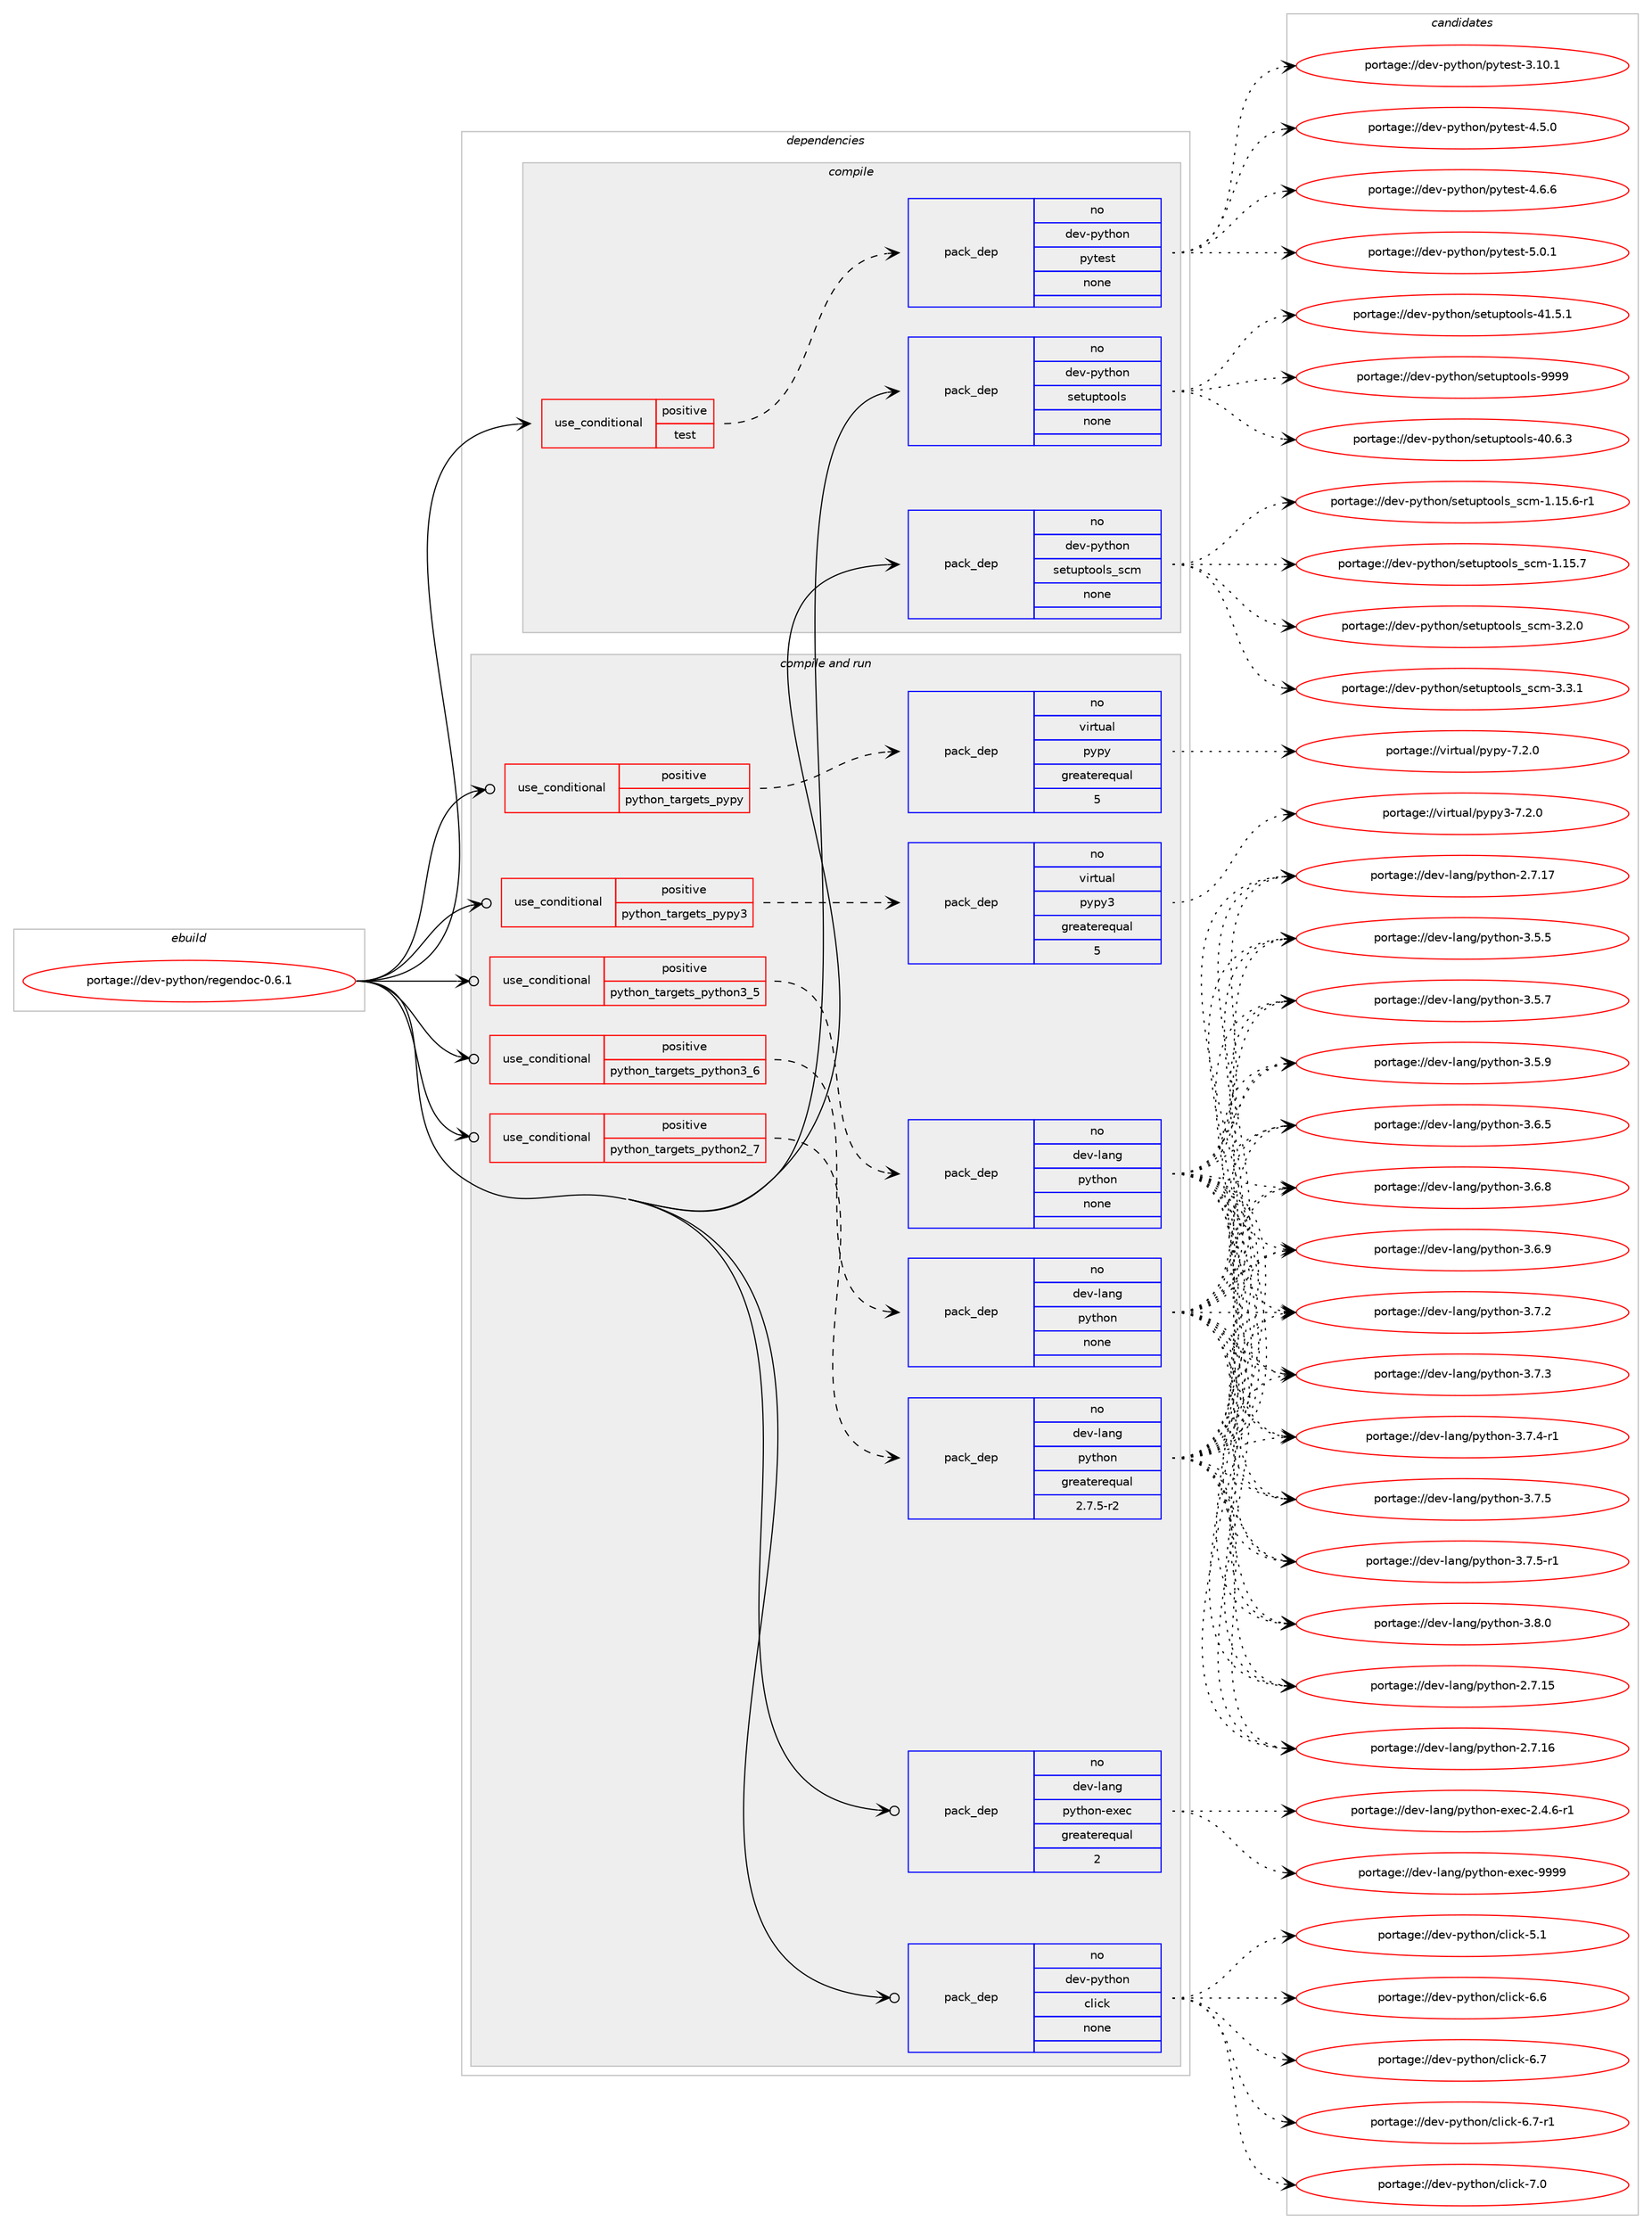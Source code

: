 digraph prolog {

# *************
# Graph options
# *************

newrank=true;
concentrate=true;
compound=true;
graph [rankdir=LR,fontname=Helvetica,fontsize=10,ranksep=1.5];#, ranksep=2.5, nodesep=0.2];
edge  [arrowhead=vee];
node  [fontname=Helvetica,fontsize=10];

# **********
# The ebuild
# **********

subgraph cluster_leftcol {
color=gray;
rank=same;
label=<<i>ebuild</i>>;
id [label="portage://dev-python/regendoc-0.6.1", color=red, width=4, href="../dev-python/regendoc-0.6.1.svg"];
}

# ****************
# The dependencies
# ****************

subgraph cluster_midcol {
color=gray;
label=<<i>dependencies</i>>;
subgraph cluster_compile {
fillcolor="#eeeeee";
style=filled;
label=<<i>compile</i>>;
subgraph cond37844 {
dependency169919 [label=<<TABLE BORDER="0" CELLBORDER="1" CELLSPACING="0" CELLPADDING="4"><TR><TD ROWSPAN="3" CELLPADDING="10">use_conditional</TD></TR><TR><TD>positive</TD></TR><TR><TD>test</TD></TR></TABLE>>, shape=none, color=red];
subgraph pack128674 {
dependency169920 [label=<<TABLE BORDER="0" CELLBORDER="1" CELLSPACING="0" CELLPADDING="4" WIDTH="220"><TR><TD ROWSPAN="6" CELLPADDING="30">pack_dep</TD></TR><TR><TD WIDTH="110">no</TD></TR><TR><TD>dev-python</TD></TR><TR><TD>pytest</TD></TR><TR><TD>none</TD></TR><TR><TD></TD></TR></TABLE>>, shape=none, color=blue];
}
dependency169919:e -> dependency169920:w [weight=20,style="dashed",arrowhead="vee"];
}
id:e -> dependency169919:w [weight=20,style="solid",arrowhead="vee"];
subgraph pack128675 {
dependency169921 [label=<<TABLE BORDER="0" CELLBORDER="1" CELLSPACING="0" CELLPADDING="4" WIDTH="220"><TR><TD ROWSPAN="6" CELLPADDING="30">pack_dep</TD></TR><TR><TD WIDTH="110">no</TD></TR><TR><TD>dev-python</TD></TR><TR><TD>setuptools</TD></TR><TR><TD>none</TD></TR><TR><TD></TD></TR></TABLE>>, shape=none, color=blue];
}
id:e -> dependency169921:w [weight=20,style="solid",arrowhead="vee"];
subgraph pack128676 {
dependency169922 [label=<<TABLE BORDER="0" CELLBORDER="1" CELLSPACING="0" CELLPADDING="4" WIDTH="220"><TR><TD ROWSPAN="6" CELLPADDING="30">pack_dep</TD></TR><TR><TD WIDTH="110">no</TD></TR><TR><TD>dev-python</TD></TR><TR><TD>setuptools_scm</TD></TR><TR><TD>none</TD></TR><TR><TD></TD></TR></TABLE>>, shape=none, color=blue];
}
id:e -> dependency169922:w [weight=20,style="solid",arrowhead="vee"];
}
subgraph cluster_compileandrun {
fillcolor="#eeeeee";
style=filled;
label=<<i>compile and run</i>>;
subgraph cond37845 {
dependency169923 [label=<<TABLE BORDER="0" CELLBORDER="1" CELLSPACING="0" CELLPADDING="4"><TR><TD ROWSPAN="3" CELLPADDING="10">use_conditional</TD></TR><TR><TD>positive</TD></TR><TR><TD>python_targets_pypy</TD></TR></TABLE>>, shape=none, color=red];
subgraph pack128677 {
dependency169924 [label=<<TABLE BORDER="0" CELLBORDER="1" CELLSPACING="0" CELLPADDING="4" WIDTH="220"><TR><TD ROWSPAN="6" CELLPADDING="30">pack_dep</TD></TR><TR><TD WIDTH="110">no</TD></TR><TR><TD>virtual</TD></TR><TR><TD>pypy</TD></TR><TR><TD>greaterequal</TD></TR><TR><TD>5</TD></TR></TABLE>>, shape=none, color=blue];
}
dependency169923:e -> dependency169924:w [weight=20,style="dashed",arrowhead="vee"];
}
id:e -> dependency169923:w [weight=20,style="solid",arrowhead="odotvee"];
subgraph cond37846 {
dependency169925 [label=<<TABLE BORDER="0" CELLBORDER="1" CELLSPACING="0" CELLPADDING="4"><TR><TD ROWSPAN="3" CELLPADDING="10">use_conditional</TD></TR><TR><TD>positive</TD></TR><TR><TD>python_targets_pypy3</TD></TR></TABLE>>, shape=none, color=red];
subgraph pack128678 {
dependency169926 [label=<<TABLE BORDER="0" CELLBORDER="1" CELLSPACING="0" CELLPADDING="4" WIDTH="220"><TR><TD ROWSPAN="6" CELLPADDING="30">pack_dep</TD></TR><TR><TD WIDTH="110">no</TD></TR><TR><TD>virtual</TD></TR><TR><TD>pypy3</TD></TR><TR><TD>greaterequal</TD></TR><TR><TD>5</TD></TR></TABLE>>, shape=none, color=blue];
}
dependency169925:e -> dependency169926:w [weight=20,style="dashed",arrowhead="vee"];
}
id:e -> dependency169925:w [weight=20,style="solid",arrowhead="odotvee"];
subgraph cond37847 {
dependency169927 [label=<<TABLE BORDER="0" CELLBORDER="1" CELLSPACING="0" CELLPADDING="4"><TR><TD ROWSPAN="3" CELLPADDING="10">use_conditional</TD></TR><TR><TD>positive</TD></TR><TR><TD>python_targets_python2_7</TD></TR></TABLE>>, shape=none, color=red];
subgraph pack128679 {
dependency169928 [label=<<TABLE BORDER="0" CELLBORDER="1" CELLSPACING="0" CELLPADDING="4" WIDTH="220"><TR><TD ROWSPAN="6" CELLPADDING="30">pack_dep</TD></TR><TR><TD WIDTH="110">no</TD></TR><TR><TD>dev-lang</TD></TR><TR><TD>python</TD></TR><TR><TD>greaterequal</TD></TR><TR><TD>2.7.5-r2</TD></TR></TABLE>>, shape=none, color=blue];
}
dependency169927:e -> dependency169928:w [weight=20,style="dashed",arrowhead="vee"];
}
id:e -> dependency169927:w [weight=20,style="solid",arrowhead="odotvee"];
subgraph cond37848 {
dependency169929 [label=<<TABLE BORDER="0" CELLBORDER="1" CELLSPACING="0" CELLPADDING="4"><TR><TD ROWSPAN="3" CELLPADDING="10">use_conditional</TD></TR><TR><TD>positive</TD></TR><TR><TD>python_targets_python3_5</TD></TR></TABLE>>, shape=none, color=red];
subgraph pack128680 {
dependency169930 [label=<<TABLE BORDER="0" CELLBORDER="1" CELLSPACING="0" CELLPADDING="4" WIDTH="220"><TR><TD ROWSPAN="6" CELLPADDING="30">pack_dep</TD></TR><TR><TD WIDTH="110">no</TD></TR><TR><TD>dev-lang</TD></TR><TR><TD>python</TD></TR><TR><TD>none</TD></TR><TR><TD></TD></TR></TABLE>>, shape=none, color=blue];
}
dependency169929:e -> dependency169930:w [weight=20,style="dashed",arrowhead="vee"];
}
id:e -> dependency169929:w [weight=20,style="solid",arrowhead="odotvee"];
subgraph cond37849 {
dependency169931 [label=<<TABLE BORDER="0" CELLBORDER="1" CELLSPACING="0" CELLPADDING="4"><TR><TD ROWSPAN="3" CELLPADDING="10">use_conditional</TD></TR><TR><TD>positive</TD></TR><TR><TD>python_targets_python3_6</TD></TR></TABLE>>, shape=none, color=red];
subgraph pack128681 {
dependency169932 [label=<<TABLE BORDER="0" CELLBORDER="1" CELLSPACING="0" CELLPADDING="4" WIDTH="220"><TR><TD ROWSPAN="6" CELLPADDING="30">pack_dep</TD></TR><TR><TD WIDTH="110">no</TD></TR><TR><TD>dev-lang</TD></TR><TR><TD>python</TD></TR><TR><TD>none</TD></TR><TR><TD></TD></TR></TABLE>>, shape=none, color=blue];
}
dependency169931:e -> dependency169932:w [weight=20,style="dashed",arrowhead="vee"];
}
id:e -> dependency169931:w [weight=20,style="solid",arrowhead="odotvee"];
subgraph pack128682 {
dependency169933 [label=<<TABLE BORDER="0" CELLBORDER="1" CELLSPACING="0" CELLPADDING="4" WIDTH="220"><TR><TD ROWSPAN="6" CELLPADDING="30">pack_dep</TD></TR><TR><TD WIDTH="110">no</TD></TR><TR><TD>dev-lang</TD></TR><TR><TD>python-exec</TD></TR><TR><TD>greaterequal</TD></TR><TR><TD>2</TD></TR></TABLE>>, shape=none, color=blue];
}
id:e -> dependency169933:w [weight=20,style="solid",arrowhead="odotvee"];
subgraph pack128683 {
dependency169934 [label=<<TABLE BORDER="0" CELLBORDER="1" CELLSPACING="0" CELLPADDING="4" WIDTH="220"><TR><TD ROWSPAN="6" CELLPADDING="30">pack_dep</TD></TR><TR><TD WIDTH="110">no</TD></TR><TR><TD>dev-python</TD></TR><TR><TD>click</TD></TR><TR><TD>none</TD></TR><TR><TD></TD></TR></TABLE>>, shape=none, color=blue];
}
id:e -> dependency169934:w [weight=20,style="solid",arrowhead="odotvee"];
}
subgraph cluster_run {
fillcolor="#eeeeee";
style=filled;
label=<<i>run</i>>;
}
}

# **************
# The candidates
# **************

subgraph cluster_choices {
rank=same;
color=gray;
label=<<i>candidates</i>>;

subgraph choice128674 {
color=black;
nodesep=1;
choiceportage100101118451121211161041111104711212111610111511645514649484649 [label="portage://dev-python/pytest-3.10.1", color=red, width=4,href="../dev-python/pytest-3.10.1.svg"];
choiceportage1001011184511212111610411111047112121116101115116455246534648 [label="portage://dev-python/pytest-4.5.0", color=red, width=4,href="../dev-python/pytest-4.5.0.svg"];
choiceportage1001011184511212111610411111047112121116101115116455246544654 [label="portage://dev-python/pytest-4.6.6", color=red, width=4,href="../dev-python/pytest-4.6.6.svg"];
choiceportage1001011184511212111610411111047112121116101115116455346484649 [label="portage://dev-python/pytest-5.0.1", color=red, width=4,href="../dev-python/pytest-5.0.1.svg"];
dependency169920:e -> choiceportage100101118451121211161041111104711212111610111511645514649484649:w [style=dotted,weight="100"];
dependency169920:e -> choiceportage1001011184511212111610411111047112121116101115116455246534648:w [style=dotted,weight="100"];
dependency169920:e -> choiceportage1001011184511212111610411111047112121116101115116455246544654:w [style=dotted,weight="100"];
dependency169920:e -> choiceportage1001011184511212111610411111047112121116101115116455346484649:w [style=dotted,weight="100"];
}
subgraph choice128675 {
color=black;
nodesep=1;
choiceportage100101118451121211161041111104711510111611711211611111110811545524846544651 [label="portage://dev-python/setuptools-40.6.3", color=red, width=4,href="../dev-python/setuptools-40.6.3.svg"];
choiceportage100101118451121211161041111104711510111611711211611111110811545524946534649 [label="portage://dev-python/setuptools-41.5.1", color=red, width=4,href="../dev-python/setuptools-41.5.1.svg"];
choiceportage10010111845112121116104111110471151011161171121161111111081154557575757 [label="portage://dev-python/setuptools-9999", color=red, width=4,href="../dev-python/setuptools-9999.svg"];
dependency169921:e -> choiceportage100101118451121211161041111104711510111611711211611111110811545524846544651:w [style=dotted,weight="100"];
dependency169921:e -> choiceportage100101118451121211161041111104711510111611711211611111110811545524946534649:w [style=dotted,weight="100"];
dependency169921:e -> choiceportage10010111845112121116104111110471151011161171121161111111081154557575757:w [style=dotted,weight="100"];
}
subgraph choice128676 {
color=black;
nodesep=1;
choiceportage10010111845112121116104111110471151011161171121161111111081159511599109454946495346544511449 [label="portage://dev-python/setuptools_scm-1.15.6-r1", color=red, width=4,href="../dev-python/setuptools_scm-1.15.6-r1.svg"];
choiceportage1001011184511212111610411111047115101116117112116111111108115951159910945494649534655 [label="portage://dev-python/setuptools_scm-1.15.7", color=red, width=4,href="../dev-python/setuptools_scm-1.15.7.svg"];
choiceportage10010111845112121116104111110471151011161171121161111111081159511599109455146504648 [label="portage://dev-python/setuptools_scm-3.2.0", color=red, width=4,href="../dev-python/setuptools_scm-3.2.0.svg"];
choiceportage10010111845112121116104111110471151011161171121161111111081159511599109455146514649 [label="portage://dev-python/setuptools_scm-3.3.1", color=red, width=4,href="../dev-python/setuptools_scm-3.3.1.svg"];
dependency169922:e -> choiceportage10010111845112121116104111110471151011161171121161111111081159511599109454946495346544511449:w [style=dotted,weight="100"];
dependency169922:e -> choiceportage1001011184511212111610411111047115101116117112116111111108115951159910945494649534655:w [style=dotted,weight="100"];
dependency169922:e -> choiceportage10010111845112121116104111110471151011161171121161111111081159511599109455146504648:w [style=dotted,weight="100"];
dependency169922:e -> choiceportage10010111845112121116104111110471151011161171121161111111081159511599109455146514649:w [style=dotted,weight="100"];
}
subgraph choice128677 {
color=black;
nodesep=1;
choiceportage1181051141161179710847112121112121455546504648 [label="portage://virtual/pypy-7.2.0", color=red, width=4,href="../virtual/pypy-7.2.0.svg"];
dependency169924:e -> choiceportage1181051141161179710847112121112121455546504648:w [style=dotted,weight="100"];
}
subgraph choice128678 {
color=black;
nodesep=1;
choiceportage118105114116117971084711212111212151455546504648 [label="portage://virtual/pypy3-7.2.0", color=red, width=4,href="../virtual/pypy3-7.2.0.svg"];
dependency169926:e -> choiceportage118105114116117971084711212111212151455546504648:w [style=dotted,weight="100"];
}
subgraph choice128679 {
color=black;
nodesep=1;
choiceportage10010111845108971101034711212111610411111045504655464953 [label="portage://dev-lang/python-2.7.15", color=red, width=4,href="../dev-lang/python-2.7.15.svg"];
choiceportage10010111845108971101034711212111610411111045504655464954 [label="portage://dev-lang/python-2.7.16", color=red, width=4,href="../dev-lang/python-2.7.16.svg"];
choiceportage10010111845108971101034711212111610411111045504655464955 [label="portage://dev-lang/python-2.7.17", color=red, width=4,href="../dev-lang/python-2.7.17.svg"];
choiceportage100101118451089711010347112121116104111110455146534653 [label="portage://dev-lang/python-3.5.5", color=red, width=4,href="../dev-lang/python-3.5.5.svg"];
choiceportage100101118451089711010347112121116104111110455146534655 [label="portage://dev-lang/python-3.5.7", color=red, width=4,href="../dev-lang/python-3.5.7.svg"];
choiceportage100101118451089711010347112121116104111110455146534657 [label="portage://dev-lang/python-3.5.9", color=red, width=4,href="../dev-lang/python-3.5.9.svg"];
choiceportage100101118451089711010347112121116104111110455146544653 [label="portage://dev-lang/python-3.6.5", color=red, width=4,href="../dev-lang/python-3.6.5.svg"];
choiceportage100101118451089711010347112121116104111110455146544656 [label="portage://dev-lang/python-3.6.8", color=red, width=4,href="../dev-lang/python-3.6.8.svg"];
choiceportage100101118451089711010347112121116104111110455146544657 [label="portage://dev-lang/python-3.6.9", color=red, width=4,href="../dev-lang/python-3.6.9.svg"];
choiceportage100101118451089711010347112121116104111110455146554650 [label="portage://dev-lang/python-3.7.2", color=red, width=4,href="../dev-lang/python-3.7.2.svg"];
choiceportage100101118451089711010347112121116104111110455146554651 [label="portage://dev-lang/python-3.7.3", color=red, width=4,href="../dev-lang/python-3.7.3.svg"];
choiceportage1001011184510897110103471121211161041111104551465546524511449 [label="portage://dev-lang/python-3.7.4-r1", color=red, width=4,href="../dev-lang/python-3.7.4-r1.svg"];
choiceportage100101118451089711010347112121116104111110455146554653 [label="portage://dev-lang/python-3.7.5", color=red, width=4,href="../dev-lang/python-3.7.5.svg"];
choiceportage1001011184510897110103471121211161041111104551465546534511449 [label="portage://dev-lang/python-3.7.5-r1", color=red, width=4,href="../dev-lang/python-3.7.5-r1.svg"];
choiceportage100101118451089711010347112121116104111110455146564648 [label="portage://dev-lang/python-3.8.0", color=red, width=4,href="../dev-lang/python-3.8.0.svg"];
dependency169928:e -> choiceportage10010111845108971101034711212111610411111045504655464953:w [style=dotted,weight="100"];
dependency169928:e -> choiceportage10010111845108971101034711212111610411111045504655464954:w [style=dotted,weight="100"];
dependency169928:e -> choiceportage10010111845108971101034711212111610411111045504655464955:w [style=dotted,weight="100"];
dependency169928:e -> choiceportage100101118451089711010347112121116104111110455146534653:w [style=dotted,weight="100"];
dependency169928:e -> choiceportage100101118451089711010347112121116104111110455146534655:w [style=dotted,weight="100"];
dependency169928:e -> choiceportage100101118451089711010347112121116104111110455146534657:w [style=dotted,weight="100"];
dependency169928:e -> choiceportage100101118451089711010347112121116104111110455146544653:w [style=dotted,weight="100"];
dependency169928:e -> choiceportage100101118451089711010347112121116104111110455146544656:w [style=dotted,weight="100"];
dependency169928:e -> choiceportage100101118451089711010347112121116104111110455146544657:w [style=dotted,weight="100"];
dependency169928:e -> choiceportage100101118451089711010347112121116104111110455146554650:w [style=dotted,weight="100"];
dependency169928:e -> choiceportage100101118451089711010347112121116104111110455146554651:w [style=dotted,weight="100"];
dependency169928:e -> choiceportage1001011184510897110103471121211161041111104551465546524511449:w [style=dotted,weight="100"];
dependency169928:e -> choiceportage100101118451089711010347112121116104111110455146554653:w [style=dotted,weight="100"];
dependency169928:e -> choiceportage1001011184510897110103471121211161041111104551465546534511449:w [style=dotted,weight="100"];
dependency169928:e -> choiceportage100101118451089711010347112121116104111110455146564648:w [style=dotted,weight="100"];
}
subgraph choice128680 {
color=black;
nodesep=1;
choiceportage10010111845108971101034711212111610411111045504655464953 [label="portage://dev-lang/python-2.7.15", color=red, width=4,href="../dev-lang/python-2.7.15.svg"];
choiceportage10010111845108971101034711212111610411111045504655464954 [label="portage://dev-lang/python-2.7.16", color=red, width=4,href="../dev-lang/python-2.7.16.svg"];
choiceportage10010111845108971101034711212111610411111045504655464955 [label="portage://dev-lang/python-2.7.17", color=red, width=4,href="../dev-lang/python-2.7.17.svg"];
choiceportage100101118451089711010347112121116104111110455146534653 [label="portage://dev-lang/python-3.5.5", color=red, width=4,href="../dev-lang/python-3.5.5.svg"];
choiceportage100101118451089711010347112121116104111110455146534655 [label="portage://dev-lang/python-3.5.7", color=red, width=4,href="../dev-lang/python-3.5.7.svg"];
choiceportage100101118451089711010347112121116104111110455146534657 [label="portage://dev-lang/python-3.5.9", color=red, width=4,href="../dev-lang/python-3.5.9.svg"];
choiceportage100101118451089711010347112121116104111110455146544653 [label="portage://dev-lang/python-3.6.5", color=red, width=4,href="../dev-lang/python-3.6.5.svg"];
choiceportage100101118451089711010347112121116104111110455146544656 [label="portage://dev-lang/python-3.6.8", color=red, width=4,href="../dev-lang/python-3.6.8.svg"];
choiceportage100101118451089711010347112121116104111110455146544657 [label="portage://dev-lang/python-3.6.9", color=red, width=4,href="../dev-lang/python-3.6.9.svg"];
choiceportage100101118451089711010347112121116104111110455146554650 [label="portage://dev-lang/python-3.7.2", color=red, width=4,href="../dev-lang/python-3.7.2.svg"];
choiceportage100101118451089711010347112121116104111110455146554651 [label="portage://dev-lang/python-3.7.3", color=red, width=4,href="../dev-lang/python-3.7.3.svg"];
choiceportage1001011184510897110103471121211161041111104551465546524511449 [label="portage://dev-lang/python-3.7.4-r1", color=red, width=4,href="../dev-lang/python-3.7.4-r1.svg"];
choiceportage100101118451089711010347112121116104111110455146554653 [label="portage://dev-lang/python-3.7.5", color=red, width=4,href="../dev-lang/python-3.7.5.svg"];
choiceportage1001011184510897110103471121211161041111104551465546534511449 [label="portage://dev-lang/python-3.7.5-r1", color=red, width=4,href="../dev-lang/python-3.7.5-r1.svg"];
choiceportage100101118451089711010347112121116104111110455146564648 [label="portage://dev-lang/python-3.8.0", color=red, width=4,href="../dev-lang/python-3.8.0.svg"];
dependency169930:e -> choiceportage10010111845108971101034711212111610411111045504655464953:w [style=dotted,weight="100"];
dependency169930:e -> choiceportage10010111845108971101034711212111610411111045504655464954:w [style=dotted,weight="100"];
dependency169930:e -> choiceportage10010111845108971101034711212111610411111045504655464955:w [style=dotted,weight="100"];
dependency169930:e -> choiceportage100101118451089711010347112121116104111110455146534653:w [style=dotted,weight="100"];
dependency169930:e -> choiceportage100101118451089711010347112121116104111110455146534655:w [style=dotted,weight="100"];
dependency169930:e -> choiceportage100101118451089711010347112121116104111110455146534657:w [style=dotted,weight="100"];
dependency169930:e -> choiceportage100101118451089711010347112121116104111110455146544653:w [style=dotted,weight="100"];
dependency169930:e -> choiceportage100101118451089711010347112121116104111110455146544656:w [style=dotted,weight="100"];
dependency169930:e -> choiceportage100101118451089711010347112121116104111110455146544657:w [style=dotted,weight="100"];
dependency169930:e -> choiceportage100101118451089711010347112121116104111110455146554650:w [style=dotted,weight="100"];
dependency169930:e -> choiceportage100101118451089711010347112121116104111110455146554651:w [style=dotted,weight="100"];
dependency169930:e -> choiceportage1001011184510897110103471121211161041111104551465546524511449:w [style=dotted,weight="100"];
dependency169930:e -> choiceportage100101118451089711010347112121116104111110455146554653:w [style=dotted,weight="100"];
dependency169930:e -> choiceportage1001011184510897110103471121211161041111104551465546534511449:w [style=dotted,weight="100"];
dependency169930:e -> choiceportage100101118451089711010347112121116104111110455146564648:w [style=dotted,weight="100"];
}
subgraph choice128681 {
color=black;
nodesep=1;
choiceportage10010111845108971101034711212111610411111045504655464953 [label="portage://dev-lang/python-2.7.15", color=red, width=4,href="../dev-lang/python-2.7.15.svg"];
choiceportage10010111845108971101034711212111610411111045504655464954 [label="portage://dev-lang/python-2.7.16", color=red, width=4,href="../dev-lang/python-2.7.16.svg"];
choiceportage10010111845108971101034711212111610411111045504655464955 [label="portage://dev-lang/python-2.7.17", color=red, width=4,href="../dev-lang/python-2.7.17.svg"];
choiceportage100101118451089711010347112121116104111110455146534653 [label="portage://dev-lang/python-3.5.5", color=red, width=4,href="../dev-lang/python-3.5.5.svg"];
choiceportage100101118451089711010347112121116104111110455146534655 [label="portage://dev-lang/python-3.5.7", color=red, width=4,href="../dev-lang/python-3.5.7.svg"];
choiceportage100101118451089711010347112121116104111110455146534657 [label="portage://dev-lang/python-3.5.9", color=red, width=4,href="../dev-lang/python-3.5.9.svg"];
choiceportage100101118451089711010347112121116104111110455146544653 [label="portage://dev-lang/python-3.6.5", color=red, width=4,href="../dev-lang/python-3.6.5.svg"];
choiceportage100101118451089711010347112121116104111110455146544656 [label="portage://dev-lang/python-3.6.8", color=red, width=4,href="../dev-lang/python-3.6.8.svg"];
choiceportage100101118451089711010347112121116104111110455146544657 [label="portage://dev-lang/python-3.6.9", color=red, width=4,href="../dev-lang/python-3.6.9.svg"];
choiceportage100101118451089711010347112121116104111110455146554650 [label="portage://dev-lang/python-3.7.2", color=red, width=4,href="../dev-lang/python-3.7.2.svg"];
choiceportage100101118451089711010347112121116104111110455146554651 [label="portage://dev-lang/python-3.7.3", color=red, width=4,href="../dev-lang/python-3.7.3.svg"];
choiceportage1001011184510897110103471121211161041111104551465546524511449 [label="portage://dev-lang/python-3.7.4-r1", color=red, width=4,href="../dev-lang/python-3.7.4-r1.svg"];
choiceportage100101118451089711010347112121116104111110455146554653 [label="portage://dev-lang/python-3.7.5", color=red, width=4,href="../dev-lang/python-3.7.5.svg"];
choiceportage1001011184510897110103471121211161041111104551465546534511449 [label="portage://dev-lang/python-3.7.5-r1", color=red, width=4,href="../dev-lang/python-3.7.5-r1.svg"];
choiceportage100101118451089711010347112121116104111110455146564648 [label="portage://dev-lang/python-3.8.0", color=red, width=4,href="../dev-lang/python-3.8.0.svg"];
dependency169932:e -> choiceportage10010111845108971101034711212111610411111045504655464953:w [style=dotted,weight="100"];
dependency169932:e -> choiceportage10010111845108971101034711212111610411111045504655464954:w [style=dotted,weight="100"];
dependency169932:e -> choiceportage10010111845108971101034711212111610411111045504655464955:w [style=dotted,weight="100"];
dependency169932:e -> choiceportage100101118451089711010347112121116104111110455146534653:w [style=dotted,weight="100"];
dependency169932:e -> choiceportage100101118451089711010347112121116104111110455146534655:w [style=dotted,weight="100"];
dependency169932:e -> choiceportage100101118451089711010347112121116104111110455146534657:w [style=dotted,weight="100"];
dependency169932:e -> choiceportage100101118451089711010347112121116104111110455146544653:w [style=dotted,weight="100"];
dependency169932:e -> choiceportage100101118451089711010347112121116104111110455146544656:w [style=dotted,weight="100"];
dependency169932:e -> choiceportage100101118451089711010347112121116104111110455146544657:w [style=dotted,weight="100"];
dependency169932:e -> choiceportage100101118451089711010347112121116104111110455146554650:w [style=dotted,weight="100"];
dependency169932:e -> choiceportage100101118451089711010347112121116104111110455146554651:w [style=dotted,weight="100"];
dependency169932:e -> choiceportage1001011184510897110103471121211161041111104551465546524511449:w [style=dotted,weight="100"];
dependency169932:e -> choiceportage100101118451089711010347112121116104111110455146554653:w [style=dotted,weight="100"];
dependency169932:e -> choiceportage1001011184510897110103471121211161041111104551465546534511449:w [style=dotted,weight="100"];
dependency169932:e -> choiceportage100101118451089711010347112121116104111110455146564648:w [style=dotted,weight="100"];
}
subgraph choice128682 {
color=black;
nodesep=1;
choiceportage10010111845108971101034711212111610411111045101120101994550465246544511449 [label="portage://dev-lang/python-exec-2.4.6-r1", color=red, width=4,href="../dev-lang/python-exec-2.4.6-r1.svg"];
choiceportage10010111845108971101034711212111610411111045101120101994557575757 [label="portage://dev-lang/python-exec-9999", color=red, width=4,href="../dev-lang/python-exec-9999.svg"];
dependency169933:e -> choiceportage10010111845108971101034711212111610411111045101120101994550465246544511449:w [style=dotted,weight="100"];
dependency169933:e -> choiceportage10010111845108971101034711212111610411111045101120101994557575757:w [style=dotted,weight="100"];
}
subgraph choice128683 {
color=black;
nodesep=1;
choiceportage1001011184511212111610411111047991081059910745534649 [label="portage://dev-python/click-5.1", color=red, width=4,href="../dev-python/click-5.1.svg"];
choiceportage1001011184511212111610411111047991081059910745544654 [label="portage://dev-python/click-6.6", color=red, width=4,href="../dev-python/click-6.6.svg"];
choiceportage1001011184511212111610411111047991081059910745544655 [label="portage://dev-python/click-6.7", color=red, width=4,href="../dev-python/click-6.7.svg"];
choiceportage10010111845112121116104111110479910810599107455446554511449 [label="portage://dev-python/click-6.7-r1", color=red, width=4,href="../dev-python/click-6.7-r1.svg"];
choiceportage1001011184511212111610411111047991081059910745554648 [label="portage://dev-python/click-7.0", color=red, width=4,href="../dev-python/click-7.0.svg"];
dependency169934:e -> choiceportage1001011184511212111610411111047991081059910745534649:w [style=dotted,weight="100"];
dependency169934:e -> choiceportage1001011184511212111610411111047991081059910745544654:w [style=dotted,weight="100"];
dependency169934:e -> choiceportage1001011184511212111610411111047991081059910745544655:w [style=dotted,weight="100"];
dependency169934:e -> choiceportage10010111845112121116104111110479910810599107455446554511449:w [style=dotted,weight="100"];
dependency169934:e -> choiceportage1001011184511212111610411111047991081059910745554648:w [style=dotted,weight="100"];
}
}

}
